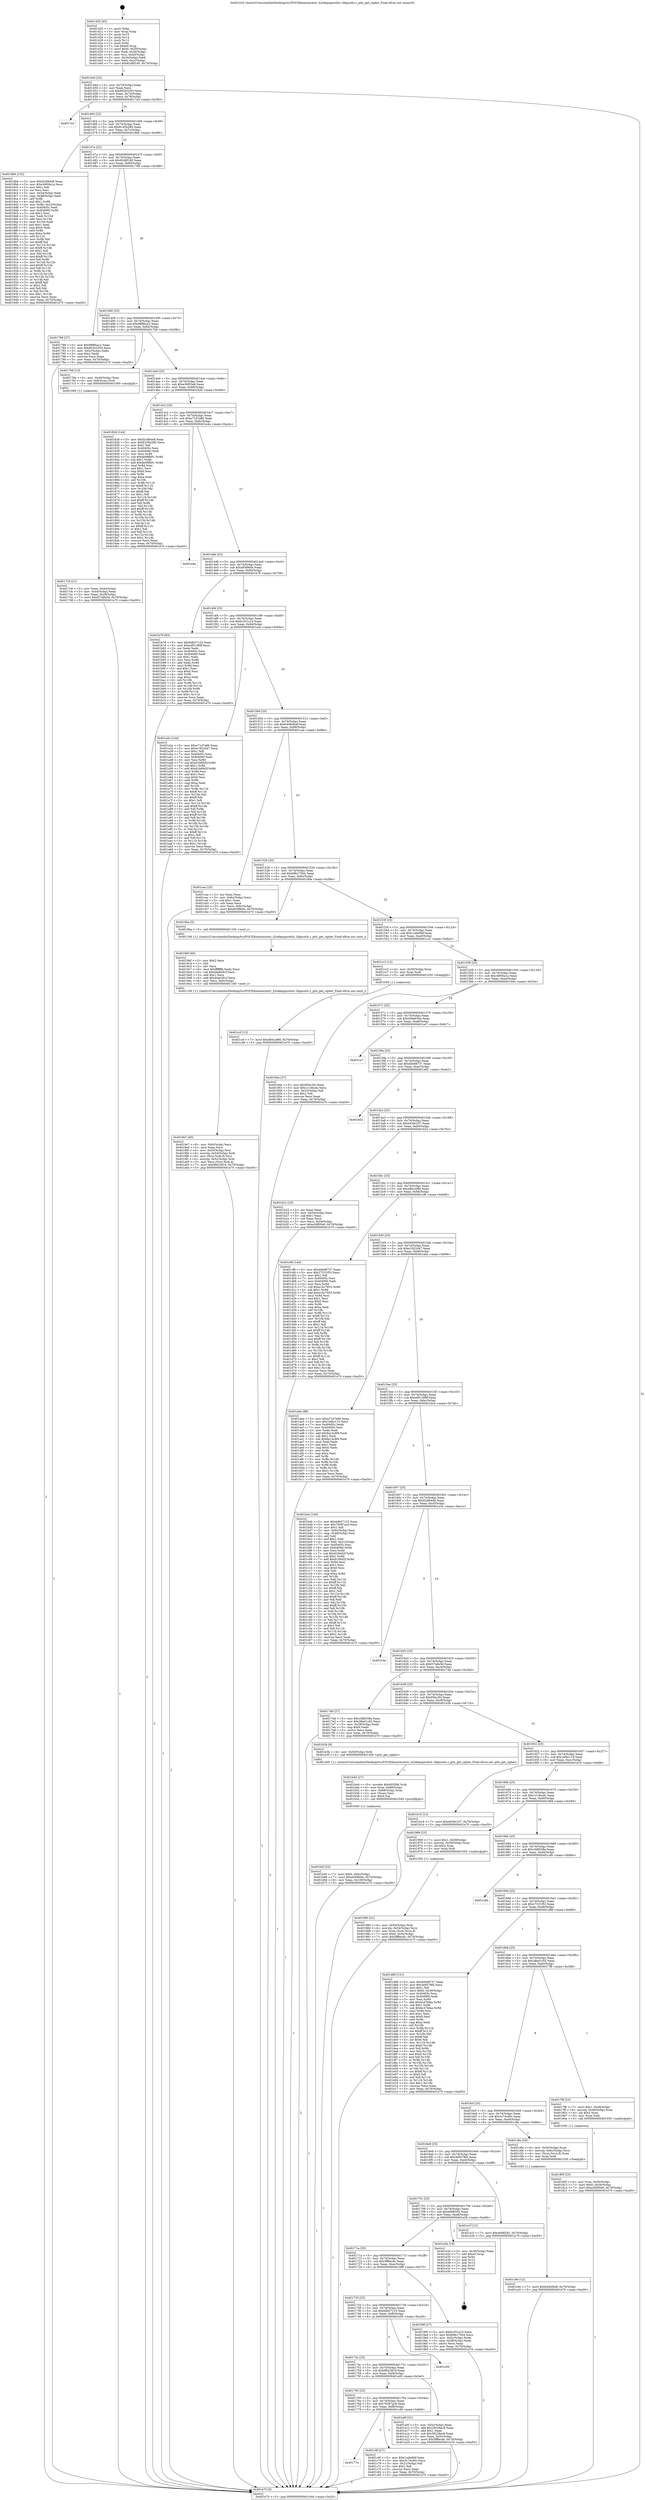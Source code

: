 digraph "0x401420" {
  label = "0x401420 (/mnt/c/Users/mathe/Desktop/tcc/POCII/binaries/extr_h2odepspicotlst..libpicotls.c_ptls_get_cipher_Final-ollvm.out::main(0))"
  labelloc = "t"
  node[shape=record]

  Entry [label="",width=0.3,height=0.3,shape=circle,fillcolor=black,style=filled]
  "0x40144d" [label="{
     0x40144d [23]\l
     | [instrs]\l
     &nbsp;&nbsp;0x40144d \<+3\>: mov -0x70(%rbp),%eax\l
     &nbsp;&nbsp;0x401450 \<+2\>: mov %eax,%ecx\l
     &nbsp;&nbsp;0x401452 \<+6\>: sub $0x802b3293,%ecx\l
     &nbsp;&nbsp;0x401458 \<+3\>: mov %eax,-0x74(%rbp)\l
     &nbsp;&nbsp;0x40145b \<+3\>: mov %ecx,-0x78(%rbp)\l
     &nbsp;&nbsp;0x40145e \<+6\>: je 00000000004017a3 \<main+0x383\>\l
  }"]
  "0x4017a3" [label="{
     0x4017a3\l
  }", style=dashed]
  "0x401464" [label="{
     0x401464 [22]\l
     | [instrs]\l
     &nbsp;&nbsp;0x401464 \<+5\>: jmp 0000000000401469 \<main+0x49\>\l
     &nbsp;&nbsp;0x401469 \<+3\>: mov -0x74(%rbp),%eax\l
     &nbsp;&nbsp;0x40146c \<+5\>: sub $0x81d5b280,%eax\l
     &nbsp;&nbsp;0x401471 \<+3\>: mov %eax,-0x7c(%rbp)\l
     &nbsp;&nbsp;0x401474 \<+6\>: je 00000000004018b6 \<main+0x496\>\l
  }"]
  Exit [label="",width=0.3,height=0.3,shape=circle,fillcolor=black,style=filled,peripheries=2]
  "0x4018b6" [label="{
     0x4018b6 [152]\l
     | [instrs]\l
     &nbsp;&nbsp;0x4018b6 \<+5\>: mov $0xf2c89448,%eax\l
     &nbsp;&nbsp;0x4018bb \<+5\>: mov $0xc4900a1a,%ecx\l
     &nbsp;&nbsp;0x4018c0 \<+2\>: mov $0x1,%dl\l
     &nbsp;&nbsp;0x4018c2 \<+2\>: xor %esi,%esi\l
     &nbsp;&nbsp;0x4018c4 \<+3\>: mov -0x54(%rbp),%edi\l
     &nbsp;&nbsp;0x4018c7 \<+3\>: cmp -0x48(%rbp),%edi\l
     &nbsp;&nbsp;0x4018ca \<+4\>: setl %r8b\l
     &nbsp;&nbsp;0x4018ce \<+4\>: and $0x1,%r8b\l
     &nbsp;&nbsp;0x4018d2 \<+4\>: mov %r8b,-0x22(%rbp)\l
     &nbsp;&nbsp;0x4018d6 \<+7\>: mov 0x40405c,%edi\l
     &nbsp;&nbsp;0x4018dd \<+8\>: mov 0x404060,%r9d\l
     &nbsp;&nbsp;0x4018e5 \<+3\>: sub $0x1,%esi\l
     &nbsp;&nbsp;0x4018e8 \<+3\>: mov %edi,%r10d\l
     &nbsp;&nbsp;0x4018eb \<+3\>: add %esi,%r10d\l
     &nbsp;&nbsp;0x4018ee \<+4\>: imul %r10d,%edi\l
     &nbsp;&nbsp;0x4018f2 \<+3\>: and $0x1,%edi\l
     &nbsp;&nbsp;0x4018f5 \<+3\>: cmp $0x0,%edi\l
     &nbsp;&nbsp;0x4018f8 \<+4\>: sete %r8b\l
     &nbsp;&nbsp;0x4018fc \<+4\>: cmp $0xa,%r9d\l
     &nbsp;&nbsp;0x401900 \<+4\>: setl %r11b\l
     &nbsp;&nbsp;0x401904 \<+3\>: mov %r8b,%bl\l
     &nbsp;&nbsp;0x401907 \<+3\>: xor $0xff,%bl\l
     &nbsp;&nbsp;0x40190a \<+3\>: mov %r11b,%r14b\l
     &nbsp;&nbsp;0x40190d \<+4\>: xor $0xff,%r14b\l
     &nbsp;&nbsp;0x401911 \<+3\>: xor $0x1,%dl\l
     &nbsp;&nbsp;0x401914 \<+3\>: mov %bl,%r15b\l
     &nbsp;&nbsp;0x401917 \<+4\>: and $0xff,%r15b\l
     &nbsp;&nbsp;0x40191b \<+3\>: and %dl,%r8b\l
     &nbsp;&nbsp;0x40191e \<+3\>: mov %r14b,%r12b\l
     &nbsp;&nbsp;0x401921 \<+4\>: and $0xff,%r12b\l
     &nbsp;&nbsp;0x401925 \<+3\>: and %dl,%r11b\l
     &nbsp;&nbsp;0x401928 \<+3\>: or %r8b,%r15b\l
     &nbsp;&nbsp;0x40192b \<+3\>: or %r11b,%r12b\l
     &nbsp;&nbsp;0x40192e \<+3\>: xor %r12b,%r15b\l
     &nbsp;&nbsp;0x401931 \<+3\>: or %r14b,%bl\l
     &nbsp;&nbsp;0x401934 \<+3\>: xor $0xff,%bl\l
     &nbsp;&nbsp;0x401937 \<+3\>: or $0x1,%dl\l
     &nbsp;&nbsp;0x40193a \<+2\>: and %dl,%bl\l
     &nbsp;&nbsp;0x40193c \<+3\>: or %bl,%r15b\l
     &nbsp;&nbsp;0x40193f \<+4\>: test $0x1,%r15b\l
     &nbsp;&nbsp;0x401943 \<+3\>: cmovne %ecx,%eax\l
     &nbsp;&nbsp;0x401946 \<+3\>: mov %eax,-0x70(%rbp)\l
     &nbsp;&nbsp;0x401949 \<+5\>: jmp 0000000000401e70 \<main+0xa50\>\l
  }"]
  "0x40147a" [label="{
     0x40147a [22]\l
     | [instrs]\l
     &nbsp;&nbsp;0x40147a \<+5\>: jmp 000000000040147f \<main+0x5f\>\l
     &nbsp;&nbsp;0x40147f \<+3\>: mov -0x74(%rbp),%eax\l
     &nbsp;&nbsp;0x401482 \<+5\>: sub $0x82d8f1d0,%eax\l
     &nbsp;&nbsp;0x401487 \<+3\>: mov %eax,-0x80(%rbp)\l
     &nbsp;&nbsp;0x40148a \<+6\>: je 0000000000401788 \<main+0x368\>\l
  }"]
  "0x401ccf" [label="{
     0x401ccf [12]\l
     | [instrs]\l
     &nbsp;&nbsp;0x401ccf \<+7\>: movl $0xd841a9fd,-0x70(%rbp)\l
     &nbsp;&nbsp;0x401cd6 \<+5\>: jmp 0000000000401e70 \<main+0xa50\>\l
  }"]
  "0x401788" [label="{
     0x401788 [27]\l
     | [instrs]\l
     &nbsp;&nbsp;0x401788 \<+5\>: mov $0x98f8bac2,%eax\l
     &nbsp;&nbsp;0x40178d \<+5\>: mov $0x802b3293,%ecx\l
     &nbsp;&nbsp;0x401792 \<+3\>: mov -0x2c(%rbp),%edx\l
     &nbsp;&nbsp;0x401795 \<+3\>: cmp $0x2,%edx\l
     &nbsp;&nbsp;0x401798 \<+3\>: cmovne %ecx,%eax\l
     &nbsp;&nbsp;0x40179b \<+3\>: mov %eax,-0x70(%rbp)\l
     &nbsp;&nbsp;0x40179e \<+5\>: jmp 0000000000401e70 \<main+0xa50\>\l
  }"]
  "0x401490" [label="{
     0x401490 [25]\l
     | [instrs]\l
     &nbsp;&nbsp;0x401490 \<+5\>: jmp 0000000000401495 \<main+0x75\>\l
     &nbsp;&nbsp;0x401495 \<+3\>: mov -0x74(%rbp),%eax\l
     &nbsp;&nbsp;0x401498 \<+5\>: sub $0x98f8bac2,%eax\l
     &nbsp;&nbsp;0x40149d \<+6\>: mov %eax,-0x84(%rbp)\l
     &nbsp;&nbsp;0x4014a3 \<+6\>: je 00000000004017bb \<main+0x39b\>\l
  }"]
  "0x401e70" [label="{
     0x401e70 [5]\l
     | [instrs]\l
     &nbsp;&nbsp;0x401e70 \<+5\>: jmp 000000000040144d \<main+0x2d\>\l
  }"]
  "0x401420" [label="{
     0x401420 [45]\l
     | [instrs]\l
     &nbsp;&nbsp;0x401420 \<+1\>: push %rbp\l
     &nbsp;&nbsp;0x401421 \<+3\>: mov %rsp,%rbp\l
     &nbsp;&nbsp;0x401424 \<+2\>: push %r15\l
     &nbsp;&nbsp;0x401426 \<+2\>: push %r14\l
     &nbsp;&nbsp;0x401428 \<+2\>: push %r12\l
     &nbsp;&nbsp;0x40142a \<+1\>: push %rbx\l
     &nbsp;&nbsp;0x40142b \<+7\>: sub $0xe0,%rsp\l
     &nbsp;&nbsp;0x401432 \<+7\>: movl $0x0,-0x30(%rbp)\l
     &nbsp;&nbsp;0x401439 \<+3\>: mov %edi,-0x34(%rbp)\l
     &nbsp;&nbsp;0x40143c \<+4\>: mov %rsi,-0x40(%rbp)\l
     &nbsp;&nbsp;0x401440 \<+3\>: mov -0x34(%rbp),%edi\l
     &nbsp;&nbsp;0x401443 \<+3\>: mov %edi,-0x2c(%rbp)\l
     &nbsp;&nbsp;0x401446 \<+7\>: movl $0x82d8f1d0,-0x70(%rbp)\l
  }"]
  "0x401c9e" [label="{
     0x401c9e [12]\l
     | [instrs]\l
     &nbsp;&nbsp;0x401c9e \<+7\>: movl $0xb40b0b4f,-0x70(%rbp)\l
     &nbsp;&nbsp;0x401ca5 \<+5\>: jmp 0000000000401e70 \<main+0xa50\>\l
  }"]
  "0x4017bb" [label="{
     0x4017bb [13]\l
     | [instrs]\l
     &nbsp;&nbsp;0x4017bb \<+4\>: mov -0x40(%rbp),%rax\l
     &nbsp;&nbsp;0x4017bf \<+4\>: mov 0x8(%rax),%rdi\l
     &nbsp;&nbsp;0x4017c3 \<+5\>: call 0000000000401060 \<atoi@plt\>\l
     | [calls]\l
     &nbsp;&nbsp;0x401060 \{1\} (unknown)\l
  }"]
  "0x4014a9" [label="{
     0x4014a9 [25]\l
     | [instrs]\l
     &nbsp;&nbsp;0x4014a9 \<+5\>: jmp 00000000004014ae \<main+0x8e\>\l
     &nbsp;&nbsp;0x4014ae \<+3\>: mov -0x74(%rbp),%eax\l
     &nbsp;&nbsp;0x4014b1 \<+5\>: sub $0xa36f05e6,%eax\l
     &nbsp;&nbsp;0x4014b6 \<+6\>: mov %eax,-0x88(%rbp)\l
     &nbsp;&nbsp;0x4014bc \<+6\>: je 0000000000401826 \<main+0x406\>\l
  }"]
  "0x4017c8" [label="{
     0x4017c8 [21]\l
     | [instrs]\l
     &nbsp;&nbsp;0x4017c8 \<+3\>: mov %eax,-0x44(%rbp)\l
     &nbsp;&nbsp;0x4017cb \<+3\>: mov -0x44(%rbp),%eax\l
     &nbsp;&nbsp;0x4017ce \<+3\>: mov %eax,-0x28(%rbp)\l
     &nbsp;&nbsp;0x4017d1 \<+7\>: movl $0xf37a8e5d,-0x70(%rbp)\l
     &nbsp;&nbsp;0x4017d8 \<+5\>: jmp 0000000000401e70 \<main+0xa50\>\l
  }"]
  "0x40177e" [label="{
     0x40177e\l
  }", style=dashed]
  "0x401826" [label="{
     0x401826 [144]\l
     | [instrs]\l
     &nbsp;&nbsp;0x401826 \<+5\>: mov $0xf2c89448,%eax\l
     &nbsp;&nbsp;0x40182b \<+5\>: mov $0x81d5b280,%ecx\l
     &nbsp;&nbsp;0x401830 \<+2\>: mov $0x1,%dl\l
     &nbsp;&nbsp;0x401832 \<+7\>: mov 0x40405c,%esi\l
     &nbsp;&nbsp;0x401839 \<+7\>: mov 0x404060,%edi\l
     &nbsp;&nbsp;0x401840 \<+3\>: mov %esi,%r8d\l
     &nbsp;&nbsp;0x401843 \<+7\>: sub $0xde08fb91,%r8d\l
     &nbsp;&nbsp;0x40184a \<+4\>: sub $0x1,%r8d\l
     &nbsp;&nbsp;0x40184e \<+7\>: add $0xde08fb91,%r8d\l
     &nbsp;&nbsp;0x401855 \<+4\>: imul %r8d,%esi\l
     &nbsp;&nbsp;0x401859 \<+3\>: and $0x1,%esi\l
     &nbsp;&nbsp;0x40185c \<+3\>: cmp $0x0,%esi\l
     &nbsp;&nbsp;0x40185f \<+4\>: sete %r9b\l
     &nbsp;&nbsp;0x401863 \<+3\>: cmp $0xa,%edi\l
     &nbsp;&nbsp;0x401866 \<+4\>: setl %r10b\l
     &nbsp;&nbsp;0x40186a \<+3\>: mov %r9b,%r11b\l
     &nbsp;&nbsp;0x40186d \<+4\>: xor $0xff,%r11b\l
     &nbsp;&nbsp;0x401871 \<+3\>: mov %r10b,%bl\l
     &nbsp;&nbsp;0x401874 \<+3\>: xor $0xff,%bl\l
     &nbsp;&nbsp;0x401877 \<+3\>: xor $0x1,%dl\l
     &nbsp;&nbsp;0x40187a \<+3\>: mov %r11b,%r14b\l
     &nbsp;&nbsp;0x40187d \<+4\>: and $0xff,%r14b\l
     &nbsp;&nbsp;0x401881 \<+3\>: and %dl,%r9b\l
     &nbsp;&nbsp;0x401884 \<+3\>: mov %bl,%r15b\l
     &nbsp;&nbsp;0x401887 \<+4\>: and $0xff,%r15b\l
     &nbsp;&nbsp;0x40188b \<+3\>: and %dl,%r10b\l
     &nbsp;&nbsp;0x40188e \<+3\>: or %r9b,%r14b\l
     &nbsp;&nbsp;0x401891 \<+3\>: or %r10b,%r15b\l
     &nbsp;&nbsp;0x401894 \<+3\>: xor %r15b,%r14b\l
     &nbsp;&nbsp;0x401897 \<+3\>: or %bl,%r11b\l
     &nbsp;&nbsp;0x40189a \<+4\>: xor $0xff,%r11b\l
     &nbsp;&nbsp;0x40189e \<+3\>: or $0x1,%dl\l
     &nbsp;&nbsp;0x4018a1 \<+3\>: and %dl,%r11b\l
     &nbsp;&nbsp;0x4018a4 \<+3\>: or %r11b,%r14b\l
     &nbsp;&nbsp;0x4018a7 \<+4\>: test $0x1,%r14b\l
     &nbsp;&nbsp;0x4018ab \<+3\>: cmovne %ecx,%eax\l
     &nbsp;&nbsp;0x4018ae \<+3\>: mov %eax,-0x70(%rbp)\l
     &nbsp;&nbsp;0x4018b1 \<+5\>: jmp 0000000000401e70 \<main+0xa50\>\l
  }"]
  "0x4014c2" [label="{
     0x4014c2 [25]\l
     | [instrs]\l
     &nbsp;&nbsp;0x4014c2 \<+5\>: jmp 00000000004014c7 \<main+0xa7\>\l
     &nbsp;&nbsp;0x4014c7 \<+3\>: mov -0x74(%rbp),%eax\l
     &nbsp;&nbsp;0x4014ca \<+5\>: sub $0xa71d7a86,%eax\l
     &nbsp;&nbsp;0x4014cf \<+6\>: mov %eax,-0x8c(%rbp)\l
     &nbsp;&nbsp;0x4014d5 \<+6\>: je 0000000000401e4a \<main+0xa2a\>\l
  }"]
  "0x401c6f" [label="{
     0x401c6f [27]\l
     | [instrs]\l
     &nbsp;&nbsp;0x401c6f \<+5\>: mov $0xc1a6a9bf,%eax\l
     &nbsp;&nbsp;0x401c74 \<+5\>: mov $0x3c74cd0c,%ecx\l
     &nbsp;&nbsp;0x401c79 \<+3\>: mov -0x21(%rbp),%dl\l
     &nbsp;&nbsp;0x401c7c \<+3\>: test $0x1,%dl\l
     &nbsp;&nbsp;0x401c7f \<+3\>: cmovne %ecx,%eax\l
     &nbsp;&nbsp;0x401c82 \<+3\>: mov %eax,-0x70(%rbp)\l
     &nbsp;&nbsp;0x401c85 \<+5\>: jmp 0000000000401e70 \<main+0xa50\>\l
  }"]
  "0x401e4a" [label="{
     0x401e4a\l
  }", style=dashed]
  "0x4014db" [label="{
     0x4014db [25]\l
     | [instrs]\l
     &nbsp;&nbsp;0x4014db \<+5\>: jmp 00000000004014e0 \<main+0xc0\>\l
     &nbsp;&nbsp;0x4014e0 \<+3\>: mov -0x74(%rbp),%eax\l
     &nbsp;&nbsp;0x4014e3 \<+5\>: sub $0xa939fe0e,%eax\l
     &nbsp;&nbsp;0x4014e8 \<+6\>: mov %eax,-0x90(%rbp)\l
     &nbsp;&nbsp;0x4014ee \<+6\>: je 0000000000401b78 \<main+0x758\>\l
  }"]
  "0x401b5f" [label="{
     0x401b5f [25]\l
     | [instrs]\l
     &nbsp;&nbsp;0x401b5f \<+7\>: movl $0x0,-0x6c(%rbp)\l
     &nbsp;&nbsp;0x401b66 \<+7\>: movl $0xa939fe0e,-0x70(%rbp)\l
     &nbsp;&nbsp;0x401b6d \<+6\>: mov %eax,-0x100(%rbp)\l
     &nbsp;&nbsp;0x401b73 \<+5\>: jmp 0000000000401e70 \<main+0xa50\>\l
  }"]
  "0x401b78" [label="{
     0x401b78 [83]\l
     | [instrs]\l
     &nbsp;&nbsp;0x401b78 \<+5\>: mov $0x6db57125,%eax\l
     &nbsp;&nbsp;0x401b7d \<+5\>: mov $0xed91389f,%ecx\l
     &nbsp;&nbsp;0x401b82 \<+2\>: xor %edx,%edx\l
     &nbsp;&nbsp;0x401b84 \<+7\>: mov 0x40405c,%esi\l
     &nbsp;&nbsp;0x401b8b \<+7\>: mov 0x404060,%edi\l
     &nbsp;&nbsp;0x401b92 \<+3\>: sub $0x1,%edx\l
     &nbsp;&nbsp;0x401b95 \<+3\>: mov %esi,%r8d\l
     &nbsp;&nbsp;0x401b98 \<+3\>: add %edx,%r8d\l
     &nbsp;&nbsp;0x401b9b \<+4\>: imul %r8d,%esi\l
     &nbsp;&nbsp;0x401b9f \<+3\>: and $0x1,%esi\l
     &nbsp;&nbsp;0x401ba2 \<+3\>: cmp $0x0,%esi\l
     &nbsp;&nbsp;0x401ba5 \<+4\>: sete %r9b\l
     &nbsp;&nbsp;0x401ba9 \<+3\>: cmp $0xa,%edi\l
     &nbsp;&nbsp;0x401bac \<+4\>: setl %r10b\l
     &nbsp;&nbsp;0x401bb0 \<+3\>: mov %r9b,%r11b\l
     &nbsp;&nbsp;0x401bb3 \<+3\>: and %r10b,%r11b\l
     &nbsp;&nbsp;0x401bb6 \<+3\>: xor %r10b,%r9b\l
     &nbsp;&nbsp;0x401bb9 \<+3\>: or %r9b,%r11b\l
     &nbsp;&nbsp;0x401bbc \<+4\>: test $0x1,%r11b\l
     &nbsp;&nbsp;0x401bc0 \<+3\>: cmovne %ecx,%eax\l
     &nbsp;&nbsp;0x401bc3 \<+3\>: mov %eax,-0x70(%rbp)\l
     &nbsp;&nbsp;0x401bc6 \<+5\>: jmp 0000000000401e70 \<main+0xa50\>\l
  }"]
  "0x4014f4" [label="{
     0x4014f4 [25]\l
     | [instrs]\l
     &nbsp;&nbsp;0x4014f4 \<+5\>: jmp 00000000004014f9 \<main+0xd9\>\l
     &nbsp;&nbsp;0x4014f9 \<+3\>: mov -0x74(%rbp),%eax\l
     &nbsp;&nbsp;0x4014fc \<+5\>: sub $0xb1f31a10,%eax\l
     &nbsp;&nbsp;0x401501 \<+6\>: mov %eax,-0x94(%rbp)\l
     &nbsp;&nbsp;0x401507 \<+6\>: je 0000000000401a2e \<main+0x60e\>\l
  }"]
  "0x401b44" [label="{
     0x401b44 [27]\l
     | [instrs]\l
     &nbsp;&nbsp;0x401b44 \<+10\>: movabs $0x4020b6,%rdi\l
     &nbsp;&nbsp;0x401b4e \<+4\>: mov %rax,-0x68(%rbp)\l
     &nbsp;&nbsp;0x401b52 \<+4\>: mov -0x68(%rbp),%rax\l
     &nbsp;&nbsp;0x401b56 \<+2\>: mov (%rax),%esi\l
     &nbsp;&nbsp;0x401b58 \<+2\>: mov $0x0,%al\l
     &nbsp;&nbsp;0x401b5a \<+5\>: call 0000000000401040 \<printf@plt\>\l
     | [calls]\l
     &nbsp;&nbsp;0x401040 \{1\} (unknown)\l
  }"]
  "0x401a2e" [label="{
     0x401a2e [144]\l
     | [instrs]\l
     &nbsp;&nbsp;0x401a2e \<+5\>: mov $0xa71d7a86,%eax\l
     &nbsp;&nbsp;0x401a33 \<+5\>: mov $0xe1922447,%ecx\l
     &nbsp;&nbsp;0x401a38 \<+2\>: mov $0x1,%dl\l
     &nbsp;&nbsp;0x401a3a \<+7\>: mov 0x40405c,%esi\l
     &nbsp;&nbsp;0x401a41 \<+7\>: mov 0x404060,%edi\l
     &nbsp;&nbsp;0x401a48 \<+3\>: mov %esi,%r8d\l
     &nbsp;&nbsp;0x401a4b \<+7\>: sub $0xd1b6fe5f,%r8d\l
     &nbsp;&nbsp;0x401a52 \<+4\>: sub $0x1,%r8d\l
     &nbsp;&nbsp;0x401a56 \<+7\>: add $0xd1b6fe5f,%r8d\l
     &nbsp;&nbsp;0x401a5d \<+4\>: imul %r8d,%esi\l
     &nbsp;&nbsp;0x401a61 \<+3\>: and $0x1,%esi\l
     &nbsp;&nbsp;0x401a64 \<+3\>: cmp $0x0,%esi\l
     &nbsp;&nbsp;0x401a67 \<+4\>: sete %r9b\l
     &nbsp;&nbsp;0x401a6b \<+3\>: cmp $0xa,%edi\l
     &nbsp;&nbsp;0x401a6e \<+4\>: setl %r10b\l
     &nbsp;&nbsp;0x401a72 \<+3\>: mov %r9b,%r11b\l
     &nbsp;&nbsp;0x401a75 \<+4\>: xor $0xff,%r11b\l
     &nbsp;&nbsp;0x401a79 \<+3\>: mov %r10b,%bl\l
     &nbsp;&nbsp;0x401a7c \<+3\>: xor $0xff,%bl\l
     &nbsp;&nbsp;0x401a7f \<+3\>: xor $0x1,%dl\l
     &nbsp;&nbsp;0x401a82 \<+3\>: mov %r11b,%r14b\l
     &nbsp;&nbsp;0x401a85 \<+4\>: and $0xff,%r14b\l
     &nbsp;&nbsp;0x401a89 \<+3\>: and %dl,%r9b\l
     &nbsp;&nbsp;0x401a8c \<+3\>: mov %bl,%r15b\l
     &nbsp;&nbsp;0x401a8f \<+4\>: and $0xff,%r15b\l
     &nbsp;&nbsp;0x401a93 \<+3\>: and %dl,%r10b\l
     &nbsp;&nbsp;0x401a96 \<+3\>: or %r9b,%r14b\l
     &nbsp;&nbsp;0x401a99 \<+3\>: or %r10b,%r15b\l
     &nbsp;&nbsp;0x401a9c \<+3\>: xor %r15b,%r14b\l
     &nbsp;&nbsp;0x401a9f \<+3\>: or %bl,%r11b\l
     &nbsp;&nbsp;0x401aa2 \<+4\>: xor $0xff,%r11b\l
     &nbsp;&nbsp;0x401aa6 \<+3\>: or $0x1,%dl\l
     &nbsp;&nbsp;0x401aa9 \<+3\>: and %dl,%r11b\l
     &nbsp;&nbsp;0x401aac \<+3\>: or %r11b,%r14b\l
     &nbsp;&nbsp;0x401aaf \<+4\>: test $0x1,%r14b\l
     &nbsp;&nbsp;0x401ab3 \<+3\>: cmovne %ecx,%eax\l
     &nbsp;&nbsp;0x401ab6 \<+3\>: mov %eax,-0x70(%rbp)\l
     &nbsp;&nbsp;0x401ab9 \<+5\>: jmp 0000000000401e70 \<main+0xa50\>\l
  }"]
  "0x40150d" [label="{
     0x40150d [25]\l
     | [instrs]\l
     &nbsp;&nbsp;0x40150d \<+5\>: jmp 0000000000401512 \<main+0xf2\>\l
     &nbsp;&nbsp;0x401512 \<+3\>: mov -0x74(%rbp),%eax\l
     &nbsp;&nbsp;0x401515 \<+5\>: sub $0xb40b0b4f,%eax\l
     &nbsp;&nbsp;0x40151a \<+6\>: mov %eax,-0x98(%rbp)\l
     &nbsp;&nbsp;0x401520 \<+6\>: je 0000000000401caa \<main+0x88a\>\l
  }"]
  "0x401765" [label="{
     0x401765 [25]\l
     | [instrs]\l
     &nbsp;&nbsp;0x401765 \<+5\>: jmp 000000000040176a \<main+0x34a\>\l
     &nbsp;&nbsp;0x40176a \<+3\>: mov -0x74(%rbp),%eax\l
     &nbsp;&nbsp;0x40176d \<+5\>: sub $0x79387ac9,%eax\l
     &nbsp;&nbsp;0x401772 \<+6\>: mov %eax,-0xf8(%rbp)\l
     &nbsp;&nbsp;0x401778 \<+6\>: je 0000000000401c6f \<main+0x84f\>\l
  }"]
  "0x401caa" [label="{
     0x401caa [25]\l
     | [instrs]\l
     &nbsp;&nbsp;0x401caa \<+2\>: xor %eax,%eax\l
     &nbsp;&nbsp;0x401cac \<+3\>: mov -0x6c(%rbp),%ecx\l
     &nbsp;&nbsp;0x401caf \<+3\>: sub $0x1,%eax\l
     &nbsp;&nbsp;0x401cb2 \<+2\>: sub %eax,%ecx\l
     &nbsp;&nbsp;0x401cb4 \<+3\>: mov %ecx,-0x6c(%rbp)\l
     &nbsp;&nbsp;0x401cb7 \<+7\>: movl $0xa939fe0e,-0x70(%rbp)\l
     &nbsp;&nbsp;0x401cbe \<+5\>: jmp 0000000000401e70 \<main+0xa50\>\l
  }"]
  "0x401526" [label="{
     0x401526 [25]\l
     | [instrs]\l
     &nbsp;&nbsp;0x401526 \<+5\>: jmp 000000000040152b \<main+0x10b\>\l
     &nbsp;&nbsp;0x40152b \<+3\>: mov -0x74(%rbp),%eax\l
     &nbsp;&nbsp;0x40152e \<+5\>: sub $0xb9b17504,%eax\l
     &nbsp;&nbsp;0x401533 \<+6\>: mov %eax,-0x9c(%rbp)\l
     &nbsp;&nbsp;0x401539 \<+6\>: je 00000000004019ba \<main+0x59a\>\l
  }"]
  "0x401a0f" [label="{
     0x401a0f [31]\l
     | [instrs]\l
     &nbsp;&nbsp;0x401a0f \<+3\>: mov -0x5c(%rbp),%eax\l
     &nbsp;&nbsp;0x401a12 \<+5\>: add $0x28228ac8,%eax\l
     &nbsp;&nbsp;0x401a17 \<+3\>: add $0x1,%eax\l
     &nbsp;&nbsp;0x401a1a \<+5\>: sub $0x28228ac8,%eax\l
     &nbsp;&nbsp;0x401a1f \<+3\>: mov %eax,-0x5c(%rbp)\l
     &nbsp;&nbsp;0x401a22 \<+7\>: movl $0x5ff8ecdc,-0x70(%rbp)\l
     &nbsp;&nbsp;0x401a29 \<+5\>: jmp 0000000000401e70 \<main+0xa50\>\l
  }"]
  "0x4019ba" [label="{
     0x4019ba [5]\l
     | [instrs]\l
     &nbsp;&nbsp;0x4019ba \<+5\>: call 0000000000401160 \<next_i\>\l
     | [calls]\l
     &nbsp;&nbsp;0x401160 \{1\} (/mnt/c/Users/mathe/Desktop/tcc/POCII/binaries/extr_h2odepspicotlst..libpicotls.c_ptls_get_cipher_Final-ollvm.out::next_i)\l
  }"]
  "0x40153f" [label="{
     0x40153f [25]\l
     | [instrs]\l
     &nbsp;&nbsp;0x40153f \<+5\>: jmp 0000000000401544 \<main+0x124\>\l
     &nbsp;&nbsp;0x401544 \<+3\>: mov -0x74(%rbp),%eax\l
     &nbsp;&nbsp;0x401547 \<+5\>: sub $0xc1a6a9bf,%eax\l
     &nbsp;&nbsp;0x40154c \<+6\>: mov %eax,-0xa0(%rbp)\l
     &nbsp;&nbsp;0x401552 \<+6\>: je 0000000000401cc3 \<main+0x8a3\>\l
  }"]
  "0x40174c" [label="{
     0x40174c [25]\l
     | [instrs]\l
     &nbsp;&nbsp;0x40174c \<+5\>: jmp 0000000000401751 \<main+0x331\>\l
     &nbsp;&nbsp;0x401751 \<+3\>: mov -0x74(%rbp),%eax\l
     &nbsp;&nbsp;0x401754 \<+5\>: sub $0x6fb23819,%eax\l
     &nbsp;&nbsp;0x401759 \<+6\>: mov %eax,-0xf4(%rbp)\l
     &nbsp;&nbsp;0x40175f \<+6\>: je 0000000000401a0f \<main+0x5ef\>\l
  }"]
  "0x401cc3" [label="{
     0x401cc3 [12]\l
     | [instrs]\l
     &nbsp;&nbsp;0x401cc3 \<+4\>: mov -0x50(%rbp),%rax\l
     &nbsp;&nbsp;0x401cc7 \<+3\>: mov %rax,%rdi\l
     &nbsp;&nbsp;0x401cca \<+5\>: call 0000000000401030 \<free@plt\>\l
     | [calls]\l
     &nbsp;&nbsp;0x401030 \{1\} (unknown)\l
  }"]
  "0x401558" [label="{
     0x401558 [25]\l
     | [instrs]\l
     &nbsp;&nbsp;0x401558 \<+5\>: jmp 000000000040155d \<main+0x13d\>\l
     &nbsp;&nbsp;0x40155d \<+3\>: mov -0x74(%rbp),%eax\l
     &nbsp;&nbsp;0x401560 \<+5\>: sub $0xc4900a1a,%eax\l
     &nbsp;&nbsp;0x401565 \<+6\>: mov %eax,-0xa4(%rbp)\l
     &nbsp;&nbsp;0x40156b \<+6\>: je 000000000040194e \<main+0x52e\>\l
  }"]
  "0x401e56" [label="{
     0x401e56\l
  }", style=dashed]
  "0x40194e" [label="{
     0x40194e [27]\l
     | [instrs]\l
     &nbsp;&nbsp;0x40194e \<+5\>: mov $0x95bc3fc,%eax\l
     &nbsp;&nbsp;0x401953 \<+5\>: mov $0x1c14bcdc,%ecx\l
     &nbsp;&nbsp;0x401958 \<+3\>: mov -0x22(%rbp),%dl\l
     &nbsp;&nbsp;0x40195b \<+3\>: test $0x1,%dl\l
     &nbsp;&nbsp;0x40195e \<+3\>: cmovne %ecx,%eax\l
     &nbsp;&nbsp;0x401961 \<+3\>: mov %eax,-0x70(%rbp)\l
     &nbsp;&nbsp;0x401964 \<+5\>: jmp 0000000000401e70 \<main+0xa50\>\l
  }"]
  "0x401571" [label="{
     0x401571 [25]\l
     | [instrs]\l
     &nbsp;&nbsp;0x401571 \<+5\>: jmp 0000000000401576 \<main+0x156\>\l
     &nbsp;&nbsp;0x401576 \<+3\>: mov -0x74(%rbp),%eax\l
     &nbsp;&nbsp;0x401579 \<+5\>: sub $0xd36a654e,%eax\l
     &nbsp;&nbsp;0x40157e \<+6\>: mov %eax,-0xa8(%rbp)\l
     &nbsp;&nbsp;0x401584 \<+6\>: je 0000000000401ce7 \<main+0x8c7\>\l
  }"]
  "0x4019e7" [label="{
     0x4019e7 [40]\l
     | [instrs]\l
     &nbsp;&nbsp;0x4019e7 \<+6\>: mov -0xfc(%rbp),%ecx\l
     &nbsp;&nbsp;0x4019ed \<+3\>: imul %eax,%ecx\l
     &nbsp;&nbsp;0x4019f0 \<+4\>: mov -0x50(%rbp),%rsi\l
     &nbsp;&nbsp;0x4019f4 \<+4\>: movslq -0x54(%rbp),%rdi\l
     &nbsp;&nbsp;0x4019f8 \<+4\>: mov (%rsi,%rdi,8),%rsi\l
     &nbsp;&nbsp;0x4019fc \<+4\>: movslq -0x5c(%rbp),%rdi\l
     &nbsp;&nbsp;0x401a00 \<+3\>: mov %ecx,(%rsi,%rdi,4)\l
     &nbsp;&nbsp;0x401a03 \<+7\>: movl $0x6fb23819,-0x70(%rbp)\l
     &nbsp;&nbsp;0x401a0a \<+5\>: jmp 0000000000401e70 \<main+0xa50\>\l
  }"]
  "0x401ce7" [label="{
     0x401ce7\l
  }", style=dashed]
  "0x40158a" [label="{
     0x40158a [25]\l
     | [instrs]\l
     &nbsp;&nbsp;0x40158a \<+5\>: jmp 000000000040158f \<main+0x16f\>\l
     &nbsp;&nbsp;0x40158f \<+3\>: mov -0x74(%rbp),%eax\l
     &nbsp;&nbsp;0x401592 \<+5\>: sub $0xd40d8737,%eax\l
     &nbsp;&nbsp;0x401597 \<+6\>: mov %eax,-0xac(%rbp)\l
     &nbsp;&nbsp;0x40159d \<+6\>: je 0000000000401e62 \<main+0xa42\>\l
  }"]
  "0x4019bf" [label="{
     0x4019bf [40]\l
     | [instrs]\l
     &nbsp;&nbsp;0x4019bf \<+5\>: mov $0x2,%ecx\l
     &nbsp;&nbsp;0x4019c4 \<+1\>: cltd\l
     &nbsp;&nbsp;0x4019c5 \<+2\>: idiv %ecx\l
     &nbsp;&nbsp;0x4019c7 \<+6\>: imul $0xfffffffe,%edx,%ecx\l
     &nbsp;&nbsp;0x4019cd \<+6\>: sub $0x4da6281f,%ecx\l
     &nbsp;&nbsp;0x4019d3 \<+3\>: add $0x1,%ecx\l
     &nbsp;&nbsp;0x4019d6 \<+6\>: add $0x4da6281f,%ecx\l
     &nbsp;&nbsp;0x4019dc \<+6\>: mov %ecx,-0xfc(%rbp)\l
     &nbsp;&nbsp;0x4019e2 \<+5\>: call 0000000000401160 \<next_i\>\l
     | [calls]\l
     &nbsp;&nbsp;0x401160 \{1\} (/mnt/c/Users/mathe/Desktop/tcc/POCII/binaries/extr_h2odepspicotlst..libpicotls.c_ptls_get_cipher_Final-ollvm.out::next_i)\l
  }"]
  "0x401e62" [label="{
     0x401e62\l
  }", style=dashed]
  "0x4015a3" [label="{
     0x4015a3 [25]\l
     | [instrs]\l
     &nbsp;&nbsp;0x4015a3 \<+5\>: jmp 00000000004015a8 \<main+0x188\>\l
     &nbsp;&nbsp;0x4015a8 \<+3\>: mov -0x74(%rbp),%eax\l
     &nbsp;&nbsp;0x4015ab \<+5\>: sub $0xd439c237,%eax\l
     &nbsp;&nbsp;0x4015b0 \<+6\>: mov %eax,-0xb0(%rbp)\l
     &nbsp;&nbsp;0x4015b6 \<+6\>: je 0000000000401b22 \<main+0x702\>\l
  }"]
  "0x401733" [label="{
     0x401733 [25]\l
     | [instrs]\l
     &nbsp;&nbsp;0x401733 \<+5\>: jmp 0000000000401738 \<main+0x318\>\l
     &nbsp;&nbsp;0x401738 \<+3\>: mov -0x74(%rbp),%eax\l
     &nbsp;&nbsp;0x40173b \<+5\>: sub $0x6db57125,%eax\l
     &nbsp;&nbsp;0x401740 \<+6\>: mov %eax,-0xf0(%rbp)\l
     &nbsp;&nbsp;0x401746 \<+6\>: je 0000000000401e56 \<main+0xa36\>\l
  }"]
  "0x401b22" [label="{
     0x401b22 [25]\l
     | [instrs]\l
     &nbsp;&nbsp;0x401b22 \<+2\>: xor %eax,%eax\l
     &nbsp;&nbsp;0x401b24 \<+3\>: mov -0x54(%rbp),%ecx\l
     &nbsp;&nbsp;0x401b27 \<+3\>: sub $0x1,%eax\l
     &nbsp;&nbsp;0x401b2a \<+2\>: sub %eax,%ecx\l
     &nbsp;&nbsp;0x401b2c \<+3\>: mov %ecx,-0x54(%rbp)\l
     &nbsp;&nbsp;0x401b2f \<+7\>: movl $0xa36f05e6,-0x70(%rbp)\l
     &nbsp;&nbsp;0x401b36 \<+5\>: jmp 0000000000401e70 \<main+0xa50\>\l
  }"]
  "0x4015bc" [label="{
     0x4015bc [25]\l
     | [instrs]\l
     &nbsp;&nbsp;0x4015bc \<+5\>: jmp 00000000004015c1 \<main+0x1a1\>\l
     &nbsp;&nbsp;0x4015c1 \<+3\>: mov -0x74(%rbp),%eax\l
     &nbsp;&nbsp;0x4015c4 \<+5\>: sub $0xd841a9fd,%eax\l
     &nbsp;&nbsp;0x4015c9 \<+6\>: mov %eax,-0xb4(%rbp)\l
     &nbsp;&nbsp;0x4015cf \<+6\>: je 0000000000401cf8 \<main+0x8d8\>\l
  }"]
  "0x40199f" [label="{
     0x40199f [27]\l
     | [instrs]\l
     &nbsp;&nbsp;0x40199f \<+5\>: mov $0xb1f31a10,%eax\l
     &nbsp;&nbsp;0x4019a4 \<+5\>: mov $0xb9b17504,%ecx\l
     &nbsp;&nbsp;0x4019a9 \<+3\>: mov -0x5c(%rbp),%edx\l
     &nbsp;&nbsp;0x4019ac \<+3\>: cmp -0x58(%rbp),%edx\l
     &nbsp;&nbsp;0x4019af \<+3\>: cmovl %ecx,%eax\l
     &nbsp;&nbsp;0x4019b2 \<+3\>: mov %eax,-0x70(%rbp)\l
     &nbsp;&nbsp;0x4019b5 \<+5\>: jmp 0000000000401e70 \<main+0xa50\>\l
  }"]
  "0x401cf8" [label="{
     0x401cf8 [144]\l
     | [instrs]\l
     &nbsp;&nbsp;0x401cf8 \<+5\>: mov $0xd40d8737,%eax\l
     &nbsp;&nbsp;0x401cfd \<+5\>: mov $0x27331f53,%ecx\l
     &nbsp;&nbsp;0x401d02 \<+2\>: mov $0x1,%dl\l
     &nbsp;&nbsp;0x401d04 \<+7\>: mov 0x40405c,%esi\l
     &nbsp;&nbsp;0x401d0b \<+7\>: mov 0x404060,%edi\l
     &nbsp;&nbsp;0x401d12 \<+3\>: mov %esi,%r8d\l
     &nbsp;&nbsp;0x401d15 \<+7\>: sub $0xe1bc7653,%r8d\l
     &nbsp;&nbsp;0x401d1c \<+4\>: sub $0x1,%r8d\l
     &nbsp;&nbsp;0x401d20 \<+7\>: add $0xe1bc7653,%r8d\l
     &nbsp;&nbsp;0x401d27 \<+4\>: imul %r8d,%esi\l
     &nbsp;&nbsp;0x401d2b \<+3\>: and $0x1,%esi\l
     &nbsp;&nbsp;0x401d2e \<+3\>: cmp $0x0,%esi\l
     &nbsp;&nbsp;0x401d31 \<+4\>: sete %r9b\l
     &nbsp;&nbsp;0x401d35 \<+3\>: cmp $0xa,%edi\l
     &nbsp;&nbsp;0x401d38 \<+4\>: setl %r10b\l
     &nbsp;&nbsp;0x401d3c \<+3\>: mov %r9b,%r11b\l
     &nbsp;&nbsp;0x401d3f \<+4\>: xor $0xff,%r11b\l
     &nbsp;&nbsp;0x401d43 \<+3\>: mov %r10b,%bl\l
     &nbsp;&nbsp;0x401d46 \<+3\>: xor $0xff,%bl\l
     &nbsp;&nbsp;0x401d49 \<+3\>: xor $0x1,%dl\l
     &nbsp;&nbsp;0x401d4c \<+3\>: mov %r11b,%r14b\l
     &nbsp;&nbsp;0x401d4f \<+4\>: and $0xff,%r14b\l
     &nbsp;&nbsp;0x401d53 \<+3\>: and %dl,%r9b\l
     &nbsp;&nbsp;0x401d56 \<+3\>: mov %bl,%r15b\l
     &nbsp;&nbsp;0x401d59 \<+4\>: and $0xff,%r15b\l
     &nbsp;&nbsp;0x401d5d \<+3\>: and %dl,%r10b\l
     &nbsp;&nbsp;0x401d60 \<+3\>: or %r9b,%r14b\l
     &nbsp;&nbsp;0x401d63 \<+3\>: or %r10b,%r15b\l
     &nbsp;&nbsp;0x401d66 \<+3\>: xor %r15b,%r14b\l
     &nbsp;&nbsp;0x401d69 \<+3\>: or %bl,%r11b\l
     &nbsp;&nbsp;0x401d6c \<+4\>: xor $0xff,%r11b\l
     &nbsp;&nbsp;0x401d70 \<+3\>: or $0x1,%dl\l
     &nbsp;&nbsp;0x401d73 \<+3\>: and %dl,%r11b\l
     &nbsp;&nbsp;0x401d76 \<+3\>: or %r11b,%r14b\l
     &nbsp;&nbsp;0x401d79 \<+4\>: test $0x1,%r14b\l
     &nbsp;&nbsp;0x401d7d \<+3\>: cmovne %ecx,%eax\l
     &nbsp;&nbsp;0x401d80 \<+3\>: mov %eax,-0x70(%rbp)\l
     &nbsp;&nbsp;0x401d83 \<+5\>: jmp 0000000000401e70 \<main+0xa50\>\l
  }"]
  "0x4015d5" [label="{
     0x4015d5 [25]\l
     | [instrs]\l
     &nbsp;&nbsp;0x4015d5 \<+5\>: jmp 00000000004015da \<main+0x1ba\>\l
     &nbsp;&nbsp;0x4015da \<+3\>: mov -0x74(%rbp),%eax\l
     &nbsp;&nbsp;0x4015dd \<+5\>: sub $0xe1922447,%eax\l
     &nbsp;&nbsp;0x4015e2 \<+6\>: mov %eax,-0xb8(%rbp)\l
     &nbsp;&nbsp;0x4015e8 \<+6\>: je 0000000000401abe \<main+0x69e\>\l
  }"]
  "0x40171a" [label="{
     0x40171a [25]\l
     | [instrs]\l
     &nbsp;&nbsp;0x40171a \<+5\>: jmp 000000000040171f \<main+0x2ff\>\l
     &nbsp;&nbsp;0x40171f \<+3\>: mov -0x74(%rbp),%eax\l
     &nbsp;&nbsp;0x401722 \<+5\>: sub $0x5ff8ecdc,%eax\l
     &nbsp;&nbsp;0x401727 \<+6\>: mov %eax,-0xec(%rbp)\l
     &nbsp;&nbsp;0x40172d \<+6\>: je 000000000040199f \<main+0x57f\>\l
  }"]
  "0x401abe" [label="{
     0x401abe [88]\l
     | [instrs]\l
     &nbsp;&nbsp;0x401abe \<+5\>: mov $0xa71d7a86,%eax\l
     &nbsp;&nbsp;0x401ac3 \<+5\>: mov $0x1bf4c119,%ecx\l
     &nbsp;&nbsp;0x401ac8 \<+7\>: mov 0x40405c,%edx\l
     &nbsp;&nbsp;0x401acf \<+7\>: mov 0x404060,%esi\l
     &nbsp;&nbsp;0x401ad6 \<+2\>: mov %edx,%edi\l
     &nbsp;&nbsp;0x401ad8 \<+6\>: add $0x8a14c8f4,%edi\l
     &nbsp;&nbsp;0x401ade \<+3\>: sub $0x1,%edi\l
     &nbsp;&nbsp;0x401ae1 \<+6\>: sub $0x8a14c8f4,%edi\l
     &nbsp;&nbsp;0x401ae7 \<+3\>: imul %edi,%edx\l
     &nbsp;&nbsp;0x401aea \<+3\>: and $0x1,%edx\l
     &nbsp;&nbsp;0x401aed \<+3\>: cmp $0x0,%edx\l
     &nbsp;&nbsp;0x401af0 \<+4\>: sete %r8b\l
     &nbsp;&nbsp;0x401af4 \<+3\>: cmp $0xa,%esi\l
     &nbsp;&nbsp;0x401af7 \<+4\>: setl %r9b\l
     &nbsp;&nbsp;0x401afb \<+3\>: mov %r8b,%r10b\l
     &nbsp;&nbsp;0x401afe \<+3\>: and %r9b,%r10b\l
     &nbsp;&nbsp;0x401b01 \<+3\>: xor %r9b,%r8b\l
     &nbsp;&nbsp;0x401b04 \<+3\>: or %r8b,%r10b\l
     &nbsp;&nbsp;0x401b07 \<+4\>: test $0x1,%r10b\l
     &nbsp;&nbsp;0x401b0b \<+3\>: cmovne %ecx,%eax\l
     &nbsp;&nbsp;0x401b0e \<+3\>: mov %eax,-0x70(%rbp)\l
     &nbsp;&nbsp;0x401b11 \<+5\>: jmp 0000000000401e70 \<main+0xa50\>\l
  }"]
  "0x4015ee" [label="{
     0x4015ee [25]\l
     | [instrs]\l
     &nbsp;&nbsp;0x4015ee \<+5\>: jmp 00000000004015f3 \<main+0x1d3\>\l
     &nbsp;&nbsp;0x4015f3 \<+3\>: mov -0x74(%rbp),%eax\l
     &nbsp;&nbsp;0x4015f6 \<+5\>: sub $0xed91389f,%eax\l
     &nbsp;&nbsp;0x4015fb \<+6\>: mov %eax,-0xbc(%rbp)\l
     &nbsp;&nbsp;0x401601 \<+6\>: je 0000000000401bcb \<main+0x7ab\>\l
  }"]
  "0x401e2b" [label="{
     0x401e2b [19]\l
     | [instrs]\l
     &nbsp;&nbsp;0x401e2b \<+3\>: mov -0x30(%rbp),%eax\l
     &nbsp;&nbsp;0x401e2e \<+7\>: add $0xe0,%rsp\l
     &nbsp;&nbsp;0x401e35 \<+1\>: pop %rbx\l
     &nbsp;&nbsp;0x401e36 \<+2\>: pop %r12\l
     &nbsp;&nbsp;0x401e38 \<+2\>: pop %r14\l
     &nbsp;&nbsp;0x401e3a \<+2\>: pop %r15\l
     &nbsp;&nbsp;0x401e3c \<+1\>: pop %rbp\l
     &nbsp;&nbsp;0x401e3d \<+1\>: ret\l
  }"]
  "0x401bcb" [label="{
     0x401bcb [164]\l
     | [instrs]\l
     &nbsp;&nbsp;0x401bcb \<+5\>: mov $0x6db57125,%eax\l
     &nbsp;&nbsp;0x401bd0 \<+5\>: mov $0x79387ac9,%ecx\l
     &nbsp;&nbsp;0x401bd5 \<+2\>: mov $0x1,%dl\l
     &nbsp;&nbsp;0x401bd7 \<+3\>: mov -0x6c(%rbp),%esi\l
     &nbsp;&nbsp;0x401bda \<+3\>: cmp -0x48(%rbp),%esi\l
     &nbsp;&nbsp;0x401bdd \<+4\>: setl %dil\l
     &nbsp;&nbsp;0x401be1 \<+4\>: and $0x1,%dil\l
     &nbsp;&nbsp;0x401be5 \<+4\>: mov %dil,-0x21(%rbp)\l
     &nbsp;&nbsp;0x401be9 \<+7\>: mov 0x40405c,%esi\l
     &nbsp;&nbsp;0x401bf0 \<+8\>: mov 0x404060,%r8d\l
     &nbsp;&nbsp;0x401bf8 \<+3\>: mov %esi,%r9d\l
     &nbsp;&nbsp;0x401bfb \<+7\>: sub $0x9166d2f,%r9d\l
     &nbsp;&nbsp;0x401c02 \<+4\>: sub $0x1,%r9d\l
     &nbsp;&nbsp;0x401c06 \<+7\>: add $0x9166d2f,%r9d\l
     &nbsp;&nbsp;0x401c0d \<+4\>: imul %r9d,%esi\l
     &nbsp;&nbsp;0x401c11 \<+3\>: and $0x1,%esi\l
     &nbsp;&nbsp;0x401c14 \<+3\>: cmp $0x0,%esi\l
     &nbsp;&nbsp;0x401c17 \<+4\>: sete %dil\l
     &nbsp;&nbsp;0x401c1b \<+4\>: cmp $0xa,%r8d\l
     &nbsp;&nbsp;0x401c1f \<+4\>: setl %r10b\l
     &nbsp;&nbsp;0x401c23 \<+3\>: mov %dil,%r11b\l
     &nbsp;&nbsp;0x401c26 \<+4\>: xor $0xff,%r11b\l
     &nbsp;&nbsp;0x401c2a \<+3\>: mov %r10b,%bl\l
     &nbsp;&nbsp;0x401c2d \<+3\>: xor $0xff,%bl\l
     &nbsp;&nbsp;0x401c30 \<+3\>: xor $0x1,%dl\l
     &nbsp;&nbsp;0x401c33 \<+3\>: mov %r11b,%r14b\l
     &nbsp;&nbsp;0x401c36 \<+4\>: and $0xff,%r14b\l
     &nbsp;&nbsp;0x401c3a \<+3\>: and %dl,%dil\l
     &nbsp;&nbsp;0x401c3d \<+3\>: mov %bl,%r15b\l
     &nbsp;&nbsp;0x401c40 \<+4\>: and $0xff,%r15b\l
     &nbsp;&nbsp;0x401c44 \<+3\>: and %dl,%r10b\l
     &nbsp;&nbsp;0x401c47 \<+3\>: or %dil,%r14b\l
     &nbsp;&nbsp;0x401c4a \<+3\>: or %r10b,%r15b\l
     &nbsp;&nbsp;0x401c4d \<+3\>: xor %r15b,%r14b\l
     &nbsp;&nbsp;0x401c50 \<+3\>: or %bl,%r11b\l
     &nbsp;&nbsp;0x401c53 \<+4\>: xor $0xff,%r11b\l
     &nbsp;&nbsp;0x401c57 \<+3\>: or $0x1,%dl\l
     &nbsp;&nbsp;0x401c5a \<+3\>: and %dl,%r11b\l
     &nbsp;&nbsp;0x401c5d \<+3\>: or %r11b,%r14b\l
     &nbsp;&nbsp;0x401c60 \<+4\>: test $0x1,%r14b\l
     &nbsp;&nbsp;0x401c64 \<+3\>: cmovne %ecx,%eax\l
     &nbsp;&nbsp;0x401c67 \<+3\>: mov %eax,-0x70(%rbp)\l
     &nbsp;&nbsp;0x401c6a \<+5\>: jmp 0000000000401e70 \<main+0xa50\>\l
  }"]
  "0x401607" [label="{
     0x401607 [25]\l
     | [instrs]\l
     &nbsp;&nbsp;0x401607 \<+5\>: jmp 000000000040160c \<main+0x1ec\>\l
     &nbsp;&nbsp;0x40160c \<+3\>: mov -0x74(%rbp),%eax\l
     &nbsp;&nbsp;0x40160f \<+5\>: sub $0xf2c89448,%eax\l
     &nbsp;&nbsp;0x401614 \<+6\>: mov %eax,-0xc0(%rbp)\l
     &nbsp;&nbsp;0x40161a \<+6\>: je 0000000000401e3e \<main+0xa1e\>\l
  }"]
  "0x401701" [label="{
     0x401701 [25]\l
     | [instrs]\l
     &nbsp;&nbsp;0x401701 \<+5\>: jmp 0000000000401706 \<main+0x2e6\>\l
     &nbsp;&nbsp;0x401706 \<+3\>: mov -0x74(%rbp),%eax\l
     &nbsp;&nbsp;0x401709 \<+5\>: sub $0x4f48f292,%eax\l
     &nbsp;&nbsp;0x40170e \<+6\>: mov %eax,-0xe8(%rbp)\l
     &nbsp;&nbsp;0x401714 \<+6\>: je 0000000000401e2b \<main+0xa0b\>\l
  }"]
  "0x401e3e" [label="{
     0x401e3e\l
  }", style=dashed]
  "0x401620" [label="{
     0x401620 [25]\l
     | [instrs]\l
     &nbsp;&nbsp;0x401620 \<+5\>: jmp 0000000000401625 \<main+0x205\>\l
     &nbsp;&nbsp;0x401625 \<+3\>: mov -0x74(%rbp),%eax\l
     &nbsp;&nbsp;0x401628 \<+5\>: sub $0xf37a8e5d,%eax\l
     &nbsp;&nbsp;0x40162d \<+6\>: mov %eax,-0xc4(%rbp)\l
     &nbsp;&nbsp;0x401633 \<+6\>: je 00000000004017dd \<main+0x3bd\>\l
  }"]
  "0x401e1f" [label="{
     0x401e1f [12]\l
     | [instrs]\l
     &nbsp;&nbsp;0x401e1f \<+7\>: movl $0x4f48f292,-0x70(%rbp)\l
     &nbsp;&nbsp;0x401e26 \<+5\>: jmp 0000000000401e70 \<main+0xa50\>\l
  }"]
  "0x4017dd" [label="{
     0x4017dd [27]\l
     | [instrs]\l
     &nbsp;&nbsp;0x4017dd \<+5\>: mov $0x1fd8538a,%eax\l
     &nbsp;&nbsp;0x4017e2 \<+5\>: mov $0x38ed1c02,%ecx\l
     &nbsp;&nbsp;0x4017e7 \<+3\>: mov -0x28(%rbp),%edx\l
     &nbsp;&nbsp;0x4017ea \<+3\>: cmp $0x0,%edx\l
     &nbsp;&nbsp;0x4017ed \<+3\>: cmove %ecx,%eax\l
     &nbsp;&nbsp;0x4017f0 \<+3\>: mov %eax,-0x70(%rbp)\l
     &nbsp;&nbsp;0x4017f3 \<+5\>: jmp 0000000000401e70 \<main+0xa50\>\l
  }"]
  "0x401639" [label="{
     0x401639 [25]\l
     | [instrs]\l
     &nbsp;&nbsp;0x401639 \<+5\>: jmp 000000000040163e \<main+0x21e\>\l
     &nbsp;&nbsp;0x40163e \<+3\>: mov -0x74(%rbp),%eax\l
     &nbsp;&nbsp;0x401641 \<+5\>: sub $0x95bc3fc,%eax\l
     &nbsp;&nbsp;0x401646 \<+6\>: mov %eax,-0xc8(%rbp)\l
     &nbsp;&nbsp;0x40164c \<+6\>: je 0000000000401b3b \<main+0x71b\>\l
  }"]
  "0x4016e8" [label="{
     0x4016e8 [25]\l
     | [instrs]\l
     &nbsp;&nbsp;0x4016e8 \<+5\>: jmp 00000000004016ed \<main+0x2cd\>\l
     &nbsp;&nbsp;0x4016ed \<+3\>: mov -0x74(%rbp),%eax\l
     &nbsp;&nbsp;0x4016f0 \<+5\>: sub $0x3e9578f4,%eax\l
     &nbsp;&nbsp;0x4016f5 \<+6\>: mov %eax,-0xe4(%rbp)\l
     &nbsp;&nbsp;0x4016fb \<+6\>: je 0000000000401e1f \<main+0x9ff\>\l
  }"]
  "0x401b3b" [label="{
     0x401b3b [9]\l
     | [instrs]\l
     &nbsp;&nbsp;0x401b3b \<+4\>: mov -0x50(%rbp),%rdi\l
     &nbsp;&nbsp;0x401b3f \<+5\>: call 0000000000401400 \<ptls_get_cipher\>\l
     | [calls]\l
     &nbsp;&nbsp;0x401400 \{1\} (/mnt/c/Users/mathe/Desktop/tcc/POCII/binaries/extr_h2odepspicotlst..libpicotls.c_ptls_get_cipher_Final-ollvm.out::ptls_get_cipher)\l
  }"]
  "0x401652" [label="{
     0x401652 [25]\l
     | [instrs]\l
     &nbsp;&nbsp;0x401652 \<+5\>: jmp 0000000000401657 \<main+0x237\>\l
     &nbsp;&nbsp;0x401657 \<+3\>: mov -0x74(%rbp),%eax\l
     &nbsp;&nbsp;0x40165a \<+5\>: sub $0x1bf4c119,%eax\l
     &nbsp;&nbsp;0x40165f \<+6\>: mov %eax,-0xcc(%rbp)\l
     &nbsp;&nbsp;0x401665 \<+6\>: je 0000000000401b16 \<main+0x6f6\>\l
  }"]
  "0x401c8a" [label="{
     0x401c8a [20]\l
     | [instrs]\l
     &nbsp;&nbsp;0x401c8a \<+4\>: mov -0x50(%rbp),%rax\l
     &nbsp;&nbsp;0x401c8e \<+4\>: movslq -0x6c(%rbp),%rcx\l
     &nbsp;&nbsp;0x401c92 \<+4\>: mov (%rax,%rcx,8),%rax\l
     &nbsp;&nbsp;0x401c96 \<+3\>: mov %rax,%rdi\l
     &nbsp;&nbsp;0x401c99 \<+5\>: call 0000000000401030 \<free@plt\>\l
     | [calls]\l
     &nbsp;&nbsp;0x401030 \{1\} (unknown)\l
  }"]
  "0x401b16" [label="{
     0x401b16 [12]\l
     | [instrs]\l
     &nbsp;&nbsp;0x401b16 \<+7\>: movl $0xd439c237,-0x70(%rbp)\l
     &nbsp;&nbsp;0x401b1d \<+5\>: jmp 0000000000401e70 \<main+0xa50\>\l
  }"]
  "0x40166b" [label="{
     0x40166b [25]\l
     | [instrs]\l
     &nbsp;&nbsp;0x40166b \<+5\>: jmp 0000000000401670 \<main+0x250\>\l
     &nbsp;&nbsp;0x401670 \<+3\>: mov -0x74(%rbp),%eax\l
     &nbsp;&nbsp;0x401673 \<+5\>: sub $0x1c14bcdc,%eax\l
     &nbsp;&nbsp;0x401678 \<+6\>: mov %eax,-0xd0(%rbp)\l
     &nbsp;&nbsp;0x40167e \<+6\>: je 0000000000401969 \<main+0x549\>\l
  }"]
  "0x401980" [label="{
     0x401980 [31]\l
     | [instrs]\l
     &nbsp;&nbsp;0x401980 \<+4\>: mov -0x50(%rbp),%rdi\l
     &nbsp;&nbsp;0x401984 \<+4\>: movslq -0x54(%rbp),%rcx\l
     &nbsp;&nbsp;0x401988 \<+4\>: mov %rax,(%rdi,%rcx,8)\l
     &nbsp;&nbsp;0x40198c \<+7\>: movl $0x0,-0x5c(%rbp)\l
     &nbsp;&nbsp;0x401993 \<+7\>: movl $0x5ff8ecdc,-0x70(%rbp)\l
     &nbsp;&nbsp;0x40199a \<+5\>: jmp 0000000000401e70 \<main+0xa50\>\l
  }"]
  "0x401969" [label="{
     0x401969 [23]\l
     | [instrs]\l
     &nbsp;&nbsp;0x401969 \<+7\>: movl $0x1,-0x58(%rbp)\l
     &nbsp;&nbsp;0x401970 \<+4\>: movslq -0x58(%rbp),%rax\l
     &nbsp;&nbsp;0x401974 \<+4\>: shl $0x2,%rax\l
     &nbsp;&nbsp;0x401978 \<+3\>: mov %rax,%rdi\l
     &nbsp;&nbsp;0x40197b \<+5\>: call 0000000000401050 \<malloc@plt\>\l
     | [calls]\l
     &nbsp;&nbsp;0x401050 \{1\} (unknown)\l
  }"]
  "0x401684" [label="{
     0x401684 [25]\l
     | [instrs]\l
     &nbsp;&nbsp;0x401684 \<+5\>: jmp 0000000000401689 \<main+0x269\>\l
     &nbsp;&nbsp;0x401689 \<+3\>: mov -0x74(%rbp),%eax\l
     &nbsp;&nbsp;0x40168c \<+5\>: sub $0x1fd8538a,%eax\l
     &nbsp;&nbsp;0x401691 \<+6\>: mov %eax,-0xd4(%rbp)\l
     &nbsp;&nbsp;0x401697 \<+6\>: je 0000000000401cdb \<main+0x8bb\>\l
  }"]
  "0x40180f" [label="{
     0x40180f [23]\l
     | [instrs]\l
     &nbsp;&nbsp;0x40180f \<+4\>: mov %rax,-0x50(%rbp)\l
     &nbsp;&nbsp;0x401813 \<+7\>: movl $0x0,-0x54(%rbp)\l
     &nbsp;&nbsp;0x40181a \<+7\>: movl $0xa36f05e6,-0x70(%rbp)\l
     &nbsp;&nbsp;0x401821 \<+5\>: jmp 0000000000401e70 \<main+0xa50\>\l
  }"]
  "0x401cdb" [label="{
     0x401cdb\l
  }", style=dashed]
  "0x40169d" [label="{
     0x40169d [25]\l
     | [instrs]\l
     &nbsp;&nbsp;0x40169d \<+5\>: jmp 00000000004016a2 \<main+0x282\>\l
     &nbsp;&nbsp;0x4016a2 \<+3\>: mov -0x74(%rbp),%eax\l
     &nbsp;&nbsp;0x4016a5 \<+5\>: sub $0x27331f53,%eax\l
     &nbsp;&nbsp;0x4016aa \<+6\>: mov %eax,-0xd8(%rbp)\l
     &nbsp;&nbsp;0x4016b0 \<+6\>: je 0000000000401d88 \<main+0x968\>\l
  }"]
  "0x4016cf" [label="{
     0x4016cf [25]\l
     | [instrs]\l
     &nbsp;&nbsp;0x4016cf \<+5\>: jmp 00000000004016d4 \<main+0x2b4\>\l
     &nbsp;&nbsp;0x4016d4 \<+3\>: mov -0x74(%rbp),%eax\l
     &nbsp;&nbsp;0x4016d7 \<+5\>: sub $0x3c74cd0c,%eax\l
     &nbsp;&nbsp;0x4016dc \<+6\>: mov %eax,-0xe0(%rbp)\l
     &nbsp;&nbsp;0x4016e2 \<+6\>: je 0000000000401c8a \<main+0x86a\>\l
  }"]
  "0x401d88" [label="{
     0x401d88 [151]\l
     | [instrs]\l
     &nbsp;&nbsp;0x401d88 \<+5\>: mov $0xd40d8737,%eax\l
     &nbsp;&nbsp;0x401d8d \<+5\>: mov $0x3e9578f4,%ecx\l
     &nbsp;&nbsp;0x401d92 \<+2\>: mov $0x1,%dl\l
     &nbsp;&nbsp;0x401d94 \<+7\>: movl $0x0,-0x30(%rbp)\l
     &nbsp;&nbsp;0x401d9b \<+7\>: mov 0x40405c,%esi\l
     &nbsp;&nbsp;0x401da2 \<+7\>: mov 0x404060,%edi\l
     &nbsp;&nbsp;0x401da9 \<+3\>: mov %esi,%r8d\l
     &nbsp;&nbsp;0x401dac \<+7\>: add $0xbc47bfaa,%r8d\l
     &nbsp;&nbsp;0x401db3 \<+4\>: sub $0x1,%r8d\l
     &nbsp;&nbsp;0x401db7 \<+7\>: sub $0xbc47bfaa,%r8d\l
     &nbsp;&nbsp;0x401dbe \<+4\>: imul %r8d,%esi\l
     &nbsp;&nbsp;0x401dc2 \<+3\>: and $0x1,%esi\l
     &nbsp;&nbsp;0x401dc5 \<+3\>: cmp $0x0,%esi\l
     &nbsp;&nbsp;0x401dc8 \<+4\>: sete %r9b\l
     &nbsp;&nbsp;0x401dcc \<+3\>: cmp $0xa,%edi\l
     &nbsp;&nbsp;0x401dcf \<+4\>: setl %r10b\l
     &nbsp;&nbsp;0x401dd3 \<+3\>: mov %r9b,%r11b\l
     &nbsp;&nbsp;0x401dd6 \<+4\>: xor $0xff,%r11b\l
     &nbsp;&nbsp;0x401dda \<+3\>: mov %r10b,%bl\l
     &nbsp;&nbsp;0x401ddd \<+3\>: xor $0xff,%bl\l
     &nbsp;&nbsp;0x401de0 \<+3\>: xor $0x0,%dl\l
     &nbsp;&nbsp;0x401de3 \<+3\>: mov %r11b,%r14b\l
     &nbsp;&nbsp;0x401de6 \<+4\>: and $0x0,%r14b\l
     &nbsp;&nbsp;0x401dea \<+3\>: and %dl,%r9b\l
     &nbsp;&nbsp;0x401ded \<+3\>: mov %bl,%r15b\l
     &nbsp;&nbsp;0x401df0 \<+4\>: and $0x0,%r15b\l
     &nbsp;&nbsp;0x401df4 \<+3\>: and %dl,%r10b\l
     &nbsp;&nbsp;0x401df7 \<+3\>: or %r9b,%r14b\l
     &nbsp;&nbsp;0x401dfa \<+3\>: or %r10b,%r15b\l
     &nbsp;&nbsp;0x401dfd \<+3\>: xor %r15b,%r14b\l
     &nbsp;&nbsp;0x401e00 \<+3\>: or %bl,%r11b\l
     &nbsp;&nbsp;0x401e03 \<+4\>: xor $0xff,%r11b\l
     &nbsp;&nbsp;0x401e07 \<+3\>: or $0x0,%dl\l
     &nbsp;&nbsp;0x401e0a \<+3\>: and %dl,%r11b\l
     &nbsp;&nbsp;0x401e0d \<+3\>: or %r11b,%r14b\l
     &nbsp;&nbsp;0x401e10 \<+4\>: test $0x1,%r14b\l
     &nbsp;&nbsp;0x401e14 \<+3\>: cmovne %ecx,%eax\l
     &nbsp;&nbsp;0x401e17 \<+3\>: mov %eax,-0x70(%rbp)\l
     &nbsp;&nbsp;0x401e1a \<+5\>: jmp 0000000000401e70 \<main+0xa50\>\l
  }"]
  "0x4016b6" [label="{
     0x4016b6 [25]\l
     | [instrs]\l
     &nbsp;&nbsp;0x4016b6 \<+5\>: jmp 00000000004016bb \<main+0x29b\>\l
     &nbsp;&nbsp;0x4016bb \<+3\>: mov -0x74(%rbp),%eax\l
     &nbsp;&nbsp;0x4016be \<+5\>: sub $0x38ed1c02,%eax\l
     &nbsp;&nbsp;0x4016c3 \<+6\>: mov %eax,-0xdc(%rbp)\l
     &nbsp;&nbsp;0x4016c9 \<+6\>: je 00000000004017f8 \<main+0x3d8\>\l
  }"]
  "0x4017f8" [label="{
     0x4017f8 [23]\l
     | [instrs]\l
     &nbsp;&nbsp;0x4017f8 \<+7\>: movl $0x1,-0x48(%rbp)\l
     &nbsp;&nbsp;0x4017ff \<+4\>: movslq -0x48(%rbp),%rax\l
     &nbsp;&nbsp;0x401803 \<+4\>: shl $0x3,%rax\l
     &nbsp;&nbsp;0x401807 \<+3\>: mov %rax,%rdi\l
     &nbsp;&nbsp;0x40180a \<+5\>: call 0000000000401050 \<malloc@plt\>\l
     | [calls]\l
     &nbsp;&nbsp;0x401050 \{1\} (unknown)\l
  }"]
  Entry -> "0x401420" [label=" 1"]
  "0x40144d" -> "0x4017a3" [label=" 0"]
  "0x40144d" -> "0x401464" [label=" 33"]
  "0x401e2b" -> Exit [label=" 1"]
  "0x401464" -> "0x4018b6" [label=" 2"]
  "0x401464" -> "0x40147a" [label=" 31"]
  "0x401e1f" -> "0x401e70" [label=" 1"]
  "0x40147a" -> "0x401788" [label=" 1"]
  "0x40147a" -> "0x401490" [label=" 30"]
  "0x401788" -> "0x401e70" [label=" 1"]
  "0x401420" -> "0x40144d" [label=" 1"]
  "0x401e70" -> "0x40144d" [label=" 32"]
  "0x401d88" -> "0x401e70" [label=" 1"]
  "0x401490" -> "0x4017bb" [label=" 1"]
  "0x401490" -> "0x4014a9" [label=" 29"]
  "0x4017bb" -> "0x4017c8" [label=" 1"]
  "0x4017c8" -> "0x401e70" [label=" 1"]
  "0x401cf8" -> "0x401e70" [label=" 1"]
  "0x4014a9" -> "0x401826" [label=" 2"]
  "0x4014a9" -> "0x4014c2" [label=" 27"]
  "0x401ccf" -> "0x401e70" [label=" 1"]
  "0x4014c2" -> "0x401e4a" [label=" 0"]
  "0x4014c2" -> "0x4014db" [label=" 27"]
  "0x401cc3" -> "0x401ccf" [label=" 1"]
  "0x4014db" -> "0x401b78" [label=" 2"]
  "0x4014db" -> "0x4014f4" [label=" 25"]
  "0x401c9e" -> "0x401e70" [label=" 1"]
  "0x4014f4" -> "0x401a2e" [label=" 1"]
  "0x4014f4" -> "0x40150d" [label=" 24"]
  "0x401c8a" -> "0x401c9e" [label=" 1"]
  "0x40150d" -> "0x401caa" [label=" 1"]
  "0x40150d" -> "0x401526" [label=" 23"]
  "0x401c6f" -> "0x401e70" [label=" 2"]
  "0x401526" -> "0x4019ba" [label=" 1"]
  "0x401526" -> "0x40153f" [label=" 22"]
  "0x401765" -> "0x40177e" [label=" 0"]
  "0x40153f" -> "0x401cc3" [label=" 1"]
  "0x40153f" -> "0x401558" [label=" 21"]
  "0x401caa" -> "0x401e70" [label=" 1"]
  "0x401558" -> "0x40194e" [label=" 2"]
  "0x401558" -> "0x401571" [label=" 19"]
  "0x401bcb" -> "0x401e70" [label=" 2"]
  "0x401571" -> "0x401ce7" [label=" 0"]
  "0x401571" -> "0x40158a" [label=" 19"]
  "0x401b5f" -> "0x401e70" [label=" 1"]
  "0x40158a" -> "0x401e62" [label=" 0"]
  "0x40158a" -> "0x4015a3" [label=" 19"]
  "0x401b44" -> "0x401b5f" [label=" 1"]
  "0x4015a3" -> "0x401b22" [label=" 1"]
  "0x4015a3" -> "0x4015bc" [label=" 18"]
  "0x401b3b" -> "0x401b44" [label=" 1"]
  "0x4015bc" -> "0x401cf8" [label=" 1"]
  "0x4015bc" -> "0x4015d5" [label=" 17"]
  "0x401b22" -> "0x401e70" [label=" 1"]
  "0x4015d5" -> "0x401abe" [label=" 1"]
  "0x4015d5" -> "0x4015ee" [label=" 16"]
  "0x401abe" -> "0x401e70" [label=" 1"]
  "0x4015ee" -> "0x401bcb" [label=" 2"]
  "0x4015ee" -> "0x401607" [label=" 14"]
  "0x401a2e" -> "0x401e70" [label=" 1"]
  "0x401607" -> "0x401e3e" [label=" 0"]
  "0x401607" -> "0x401620" [label=" 14"]
  "0x40174c" -> "0x401765" [label=" 2"]
  "0x401620" -> "0x4017dd" [label=" 1"]
  "0x401620" -> "0x401639" [label=" 13"]
  "0x4017dd" -> "0x401e70" [label=" 1"]
  "0x40174c" -> "0x401a0f" [label=" 1"]
  "0x401639" -> "0x401b3b" [label=" 1"]
  "0x401639" -> "0x401652" [label=" 12"]
  "0x401733" -> "0x40174c" [label=" 3"]
  "0x401652" -> "0x401b16" [label=" 1"]
  "0x401652" -> "0x40166b" [label=" 11"]
  "0x401733" -> "0x401e56" [label=" 0"]
  "0x40166b" -> "0x401969" [label=" 1"]
  "0x40166b" -> "0x401684" [label=" 10"]
  "0x4019e7" -> "0x401e70" [label=" 1"]
  "0x401684" -> "0x401cdb" [label=" 0"]
  "0x401684" -> "0x40169d" [label=" 10"]
  "0x4019bf" -> "0x4019e7" [label=" 1"]
  "0x40169d" -> "0x401d88" [label=" 1"]
  "0x40169d" -> "0x4016b6" [label=" 9"]
  "0x4019ba" -> "0x4019bf" [label=" 1"]
  "0x4016b6" -> "0x4017f8" [label=" 1"]
  "0x4016b6" -> "0x4016cf" [label=" 8"]
  "0x4017f8" -> "0x40180f" [label=" 1"]
  "0x40180f" -> "0x401e70" [label=" 1"]
  "0x401826" -> "0x401e70" [label=" 2"]
  "0x4018b6" -> "0x401e70" [label=" 2"]
  "0x40194e" -> "0x401e70" [label=" 2"]
  "0x401969" -> "0x401980" [label=" 1"]
  "0x401980" -> "0x401e70" [label=" 1"]
  "0x401b78" -> "0x401e70" [label=" 2"]
  "0x4016cf" -> "0x401c8a" [label=" 1"]
  "0x4016cf" -> "0x4016e8" [label=" 7"]
  "0x401765" -> "0x401c6f" [label=" 2"]
  "0x4016e8" -> "0x401e1f" [label=" 1"]
  "0x4016e8" -> "0x401701" [label=" 6"]
  "0x401a0f" -> "0x401e70" [label=" 1"]
  "0x401701" -> "0x401e2b" [label=" 1"]
  "0x401701" -> "0x40171a" [label=" 5"]
  "0x401b16" -> "0x401e70" [label=" 1"]
  "0x40171a" -> "0x40199f" [label=" 2"]
  "0x40171a" -> "0x401733" [label=" 3"]
  "0x40199f" -> "0x401e70" [label=" 2"]
}
